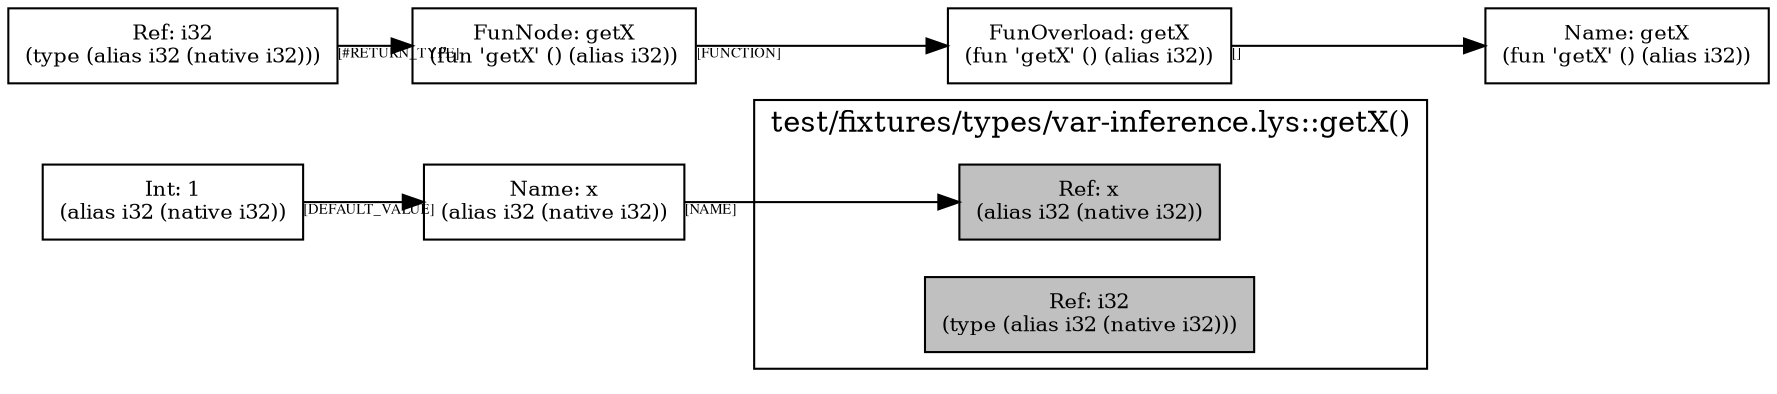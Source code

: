 digraph Document {
  node [shape=box,fontsize=10]; rankdir=LR;
  1 [label="Name: x\n(alias i32 (native i32))", fillcolor=grey];
  2 [label="Int: 1\n(alias i32 (native i32))", fillcolor=grey];
  3 [label="FunOverload: getX\n(fun 'getX' () (alias i32))", fillcolor=grey];
  4 [label="FunNode: getX\n(fun 'getX' () (alias i32))", fillcolor=grey];
  5 [label="Ref: i32\n(type (alias i32 (native i32)))", fillcolor=grey];
  6 [label="Name: getX\n(fun 'getX' () (alias i32))", fillcolor=grey];
  subgraph cluster0 { rankdir=TB;
    node [style=filled, fillcolor=grey];
    7 [label="Ref: x\n(alias i32 (native i32))", fillcolor=grey];
    8 [label="Ref: i32\n(type (alias i32 (native i32)))", fillcolor=grey];
  label="test/fixtures/types/var-inference.lys::getX()";
}
  1 -> 7[taillabel="[NAME]" fontname="times" fontsize = 7 color="black" ];
  2 -> 1[taillabel="[DEFAULT_VALUE]" fontname="times" fontsize = 7 color="black" ];
  3 -> 6[taillabel="[]" fontname="times" fontsize = 7 color="black" ];
  4 -> 3[taillabel="[FUNCTION]" fontname="times" fontsize = 7 color="black" ];
  5 -> 4[taillabel="[#RETURN_TYPE]" fontname="times" fontsize = 7 color="black" ];
  label="";
}
